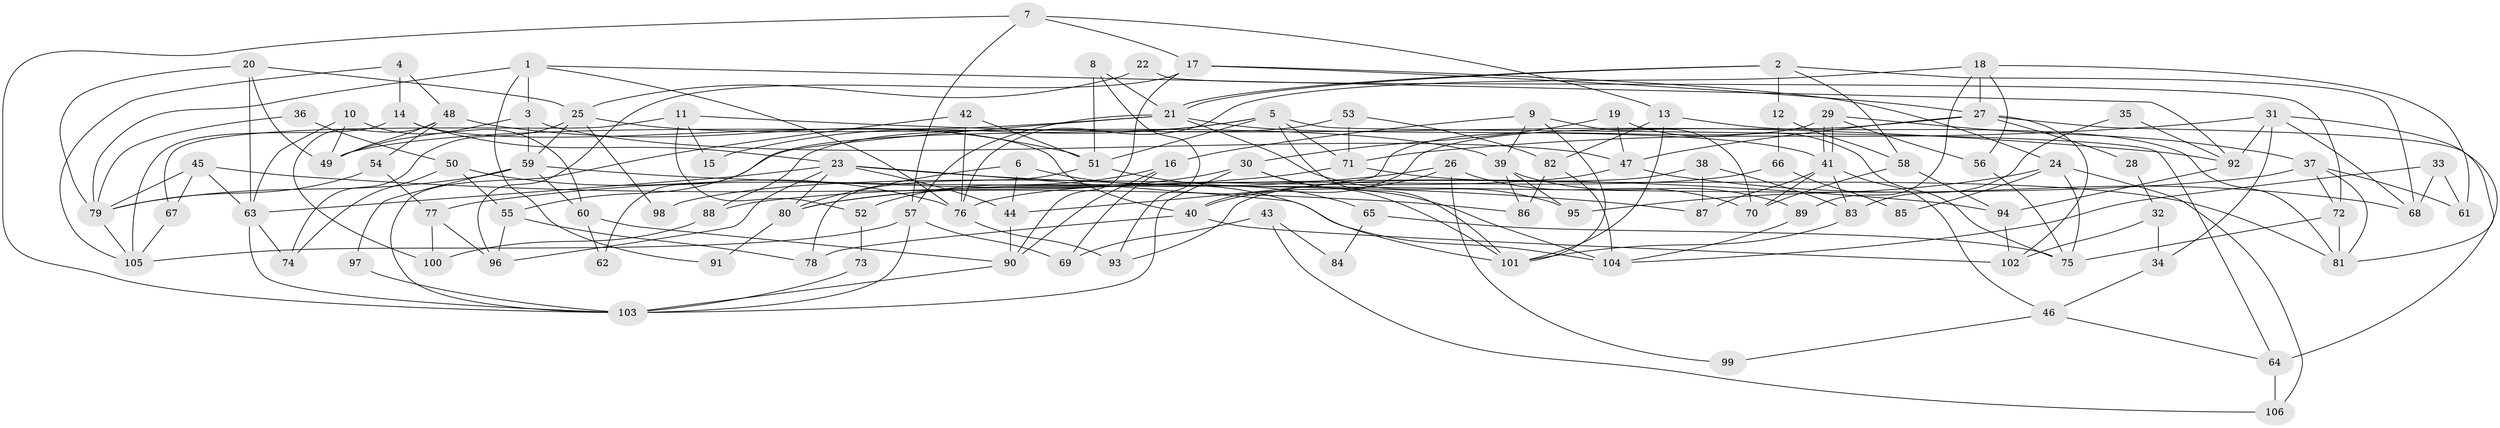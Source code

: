 // Generated by graph-tools (version 1.1) at 2025/50/03/09/25 04:50:25]
// undirected, 106 vertices, 212 edges
graph export_dot {
graph [start="1"]
  node [color=gray90,style=filled];
  1;
  2;
  3;
  4;
  5;
  6;
  7;
  8;
  9;
  10;
  11;
  12;
  13;
  14;
  15;
  16;
  17;
  18;
  19;
  20;
  21;
  22;
  23;
  24;
  25;
  26;
  27;
  28;
  29;
  30;
  31;
  32;
  33;
  34;
  35;
  36;
  37;
  38;
  39;
  40;
  41;
  42;
  43;
  44;
  45;
  46;
  47;
  48;
  49;
  50;
  51;
  52;
  53;
  54;
  55;
  56;
  57;
  58;
  59;
  60;
  61;
  62;
  63;
  64;
  65;
  66;
  67;
  68;
  69;
  70;
  71;
  72;
  73;
  74;
  75;
  76;
  77;
  78;
  79;
  80;
  81;
  82;
  83;
  84;
  85;
  86;
  87;
  88;
  89;
  90;
  91;
  92;
  93;
  94;
  95;
  96;
  97;
  98;
  99;
  100;
  101;
  102;
  103;
  104;
  105;
  106;
  1 -- 3;
  1 -- 79;
  1 -- 76;
  1 -- 91;
  1 -- 92;
  2 -- 68;
  2 -- 21;
  2 -- 21;
  2 -- 12;
  2 -- 58;
  3 -- 47;
  3 -- 49;
  3 -- 59;
  4 -- 48;
  4 -- 14;
  4 -- 105;
  5 -- 101;
  5 -- 51;
  5 -- 15;
  5 -- 55;
  5 -- 64;
  5 -- 71;
  6 -- 101;
  6 -- 80;
  6 -- 44;
  7 -- 103;
  7 -- 17;
  7 -- 13;
  7 -- 57;
  8 -- 51;
  8 -- 21;
  8 -- 93;
  9 -- 39;
  9 -- 70;
  9 -- 16;
  9 -- 101;
  10 -- 60;
  10 -- 49;
  10 -- 63;
  11 -- 67;
  11 -- 92;
  11 -- 15;
  11 -- 52;
  12 -- 58;
  12 -- 66;
  13 -- 101;
  13 -- 81;
  13 -- 82;
  14 -- 105;
  14 -- 40;
  14 -- 23;
  16 -- 90;
  16 -- 52;
  16 -- 69;
  17 -- 90;
  17 -- 96;
  17 -- 24;
  17 -- 27;
  18 -- 76;
  18 -- 61;
  18 -- 27;
  18 -- 56;
  18 -- 89;
  19 -- 30;
  19 -- 75;
  19 -- 47;
  20 -- 79;
  20 -- 63;
  20 -- 25;
  20 -- 49;
  21 -- 95;
  21 -- 41;
  21 -- 49;
  21 -- 57;
  21 -- 62;
  22 -- 72;
  22 -- 25;
  23 -- 104;
  23 -- 44;
  23 -- 63;
  23 -- 80;
  23 -- 87;
  23 -- 96;
  24 -- 75;
  24 -- 85;
  24 -- 95;
  24 -- 106;
  25 -- 39;
  25 -- 59;
  25 -- 74;
  25 -- 98;
  26 -- 80;
  26 -- 70;
  26 -- 40;
  26 -- 99;
  27 -- 28;
  27 -- 40;
  27 -- 47;
  27 -- 64;
  27 -- 102;
  28 -- 32;
  29 -- 41;
  29 -- 41;
  29 -- 44;
  29 -- 37;
  29 -- 56;
  30 -- 103;
  30 -- 101;
  30 -- 80;
  30 -- 104;
  31 -- 81;
  31 -- 92;
  31 -- 34;
  31 -- 68;
  31 -- 71;
  32 -- 102;
  32 -- 34;
  33 -- 68;
  33 -- 104;
  33 -- 61;
  34 -- 46;
  35 -- 83;
  35 -- 92;
  36 -- 50;
  36 -- 79;
  37 -- 81;
  37 -- 61;
  37 -- 72;
  37 -- 88;
  38 -- 93;
  38 -- 87;
  38 -- 83;
  39 -- 86;
  39 -- 89;
  39 -- 95;
  40 -- 78;
  40 -- 102;
  41 -- 46;
  41 -- 70;
  41 -- 83;
  41 -- 87;
  42 -- 103;
  42 -- 51;
  42 -- 76;
  43 -- 69;
  43 -- 106;
  43 -- 84;
  44 -- 90;
  45 -- 63;
  45 -- 79;
  45 -- 67;
  45 -- 86;
  46 -- 64;
  46 -- 99;
  47 -- 68;
  47 -- 98;
  48 -- 49;
  48 -- 54;
  48 -- 51;
  48 -- 100;
  50 -- 74;
  50 -- 76;
  50 -- 55;
  51 -- 78;
  51 -- 65;
  52 -- 73;
  53 -- 88;
  53 -- 71;
  53 -- 82;
  54 -- 77;
  54 -- 79;
  55 -- 78;
  55 -- 96;
  56 -- 75;
  57 -- 69;
  57 -- 103;
  57 -- 105;
  58 -- 94;
  58 -- 70;
  59 -- 60;
  59 -- 79;
  59 -- 94;
  59 -- 97;
  60 -- 90;
  60 -- 62;
  63 -- 74;
  63 -- 103;
  64 -- 106;
  65 -- 75;
  65 -- 84;
  66 -- 76;
  66 -- 85;
  67 -- 105;
  71 -- 77;
  71 -- 81;
  72 -- 81;
  72 -- 75;
  73 -- 103;
  76 -- 93;
  77 -- 96;
  77 -- 100;
  79 -- 105;
  80 -- 91;
  82 -- 86;
  82 -- 104;
  83 -- 101;
  88 -- 100;
  89 -- 104;
  90 -- 103;
  92 -- 94;
  94 -- 102;
  97 -- 103;
}
